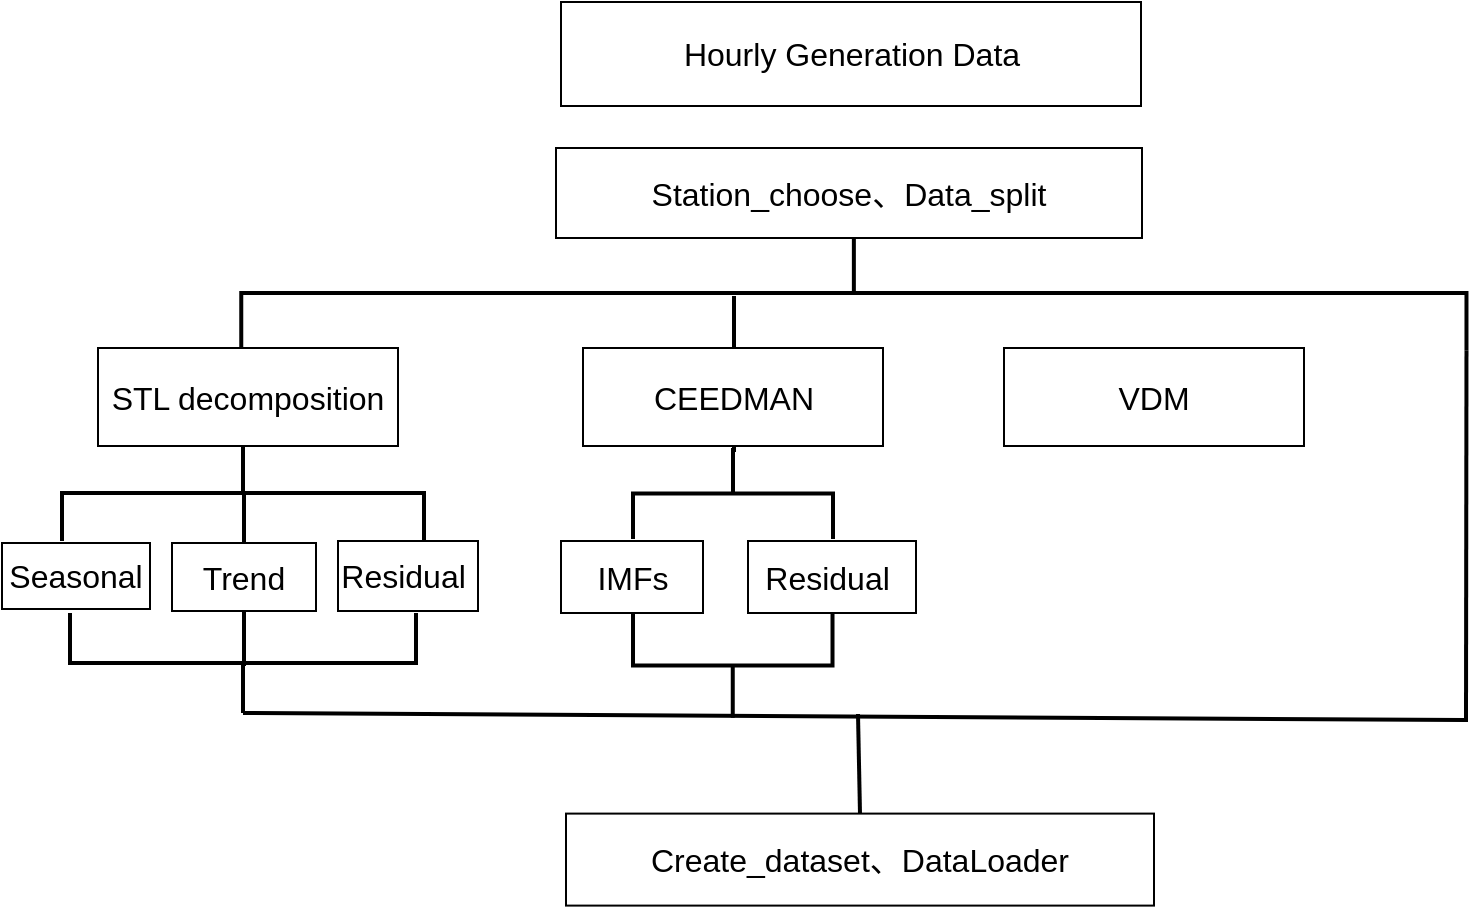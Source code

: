 <mxfile version="22.0.4" type="github">
  <diagram name="第 1 页" id="D1y-kB-iO0TeHFNhinsc">
    <mxGraphModel dx="2170" dy="1910" grid="0" gridSize="10" guides="1" tooltips="1" connect="1" arrows="1" fold="1" page="0" pageScale="1" pageWidth="827" pageHeight="1169" math="0" shadow="0">
      <root>
        <mxCell id="0" />
        <mxCell id="1" parent="0" />
        <mxCell id="RXi_wMUB_hGZu7r0UNF7-37" value="" style="strokeWidth=2;html=1;shape=mxgraph.flowchart.annotation_2;align=left;labelPosition=right;pointerEvents=1;fontSize=16;rotation=90;" vertex="1" parent="1">
          <mxGeometry x="80.5" y="-69" width="48" height="181" as="geometry" />
        </mxCell>
        <mxCell id="RXi_wMUB_hGZu7r0UNF7-32" value="" style="strokeWidth=2;html=1;shape=mxgraph.flowchart.annotation_2;align=left;labelPosition=right;pointerEvents=1;fontSize=16;rotation=90;" vertex="1" parent="1">
          <mxGeometry x="381.06" y="-384.81" width="57.75" height="612.61" as="geometry" />
        </mxCell>
        <mxCell id="RXi_wMUB_hGZu7r0UNF7-1" value="Hourly Generation Data" style="rounded=0;whiteSpace=wrap;html=1;fontSize=16;" vertex="1" parent="1">
          <mxGeometry x="263.5" y="-224" width="290" height="52" as="geometry" />
        </mxCell>
        <mxCell id="RXi_wMUB_hGZu7r0UNF7-2" value="Station_choose、Data_split" style="rounded=0;whiteSpace=wrap;html=1;fontSize=16;" vertex="1" parent="1">
          <mxGeometry x="261" y="-151" width="293" height="45" as="geometry" />
        </mxCell>
        <mxCell id="RXi_wMUB_hGZu7r0UNF7-3" value="Create_dataset、DataLoader" style="rounded=0;whiteSpace=wrap;html=1;fontSize=16;" vertex="1" parent="1">
          <mxGeometry x="266" y="181.8" width="294" height="46" as="geometry" />
        </mxCell>
        <mxCell id="RXi_wMUB_hGZu7r0UNF7-4" value="STL decomposition" style="rounded=0;whiteSpace=wrap;html=1;fontSize=16;" vertex="1" parent="1">
          <mxGeometry x="32" y="-51" width="150" height="49" as="geometry" />
        </mxCell>
        <mxCell id="RXi_wMUB_hGZu7r0UNF7-5" value="VDM" style="rounded=0;whiteSpace=wrap;html=1;fontSize=16;" vertex="1" parent="1">
          <mxGeometry x="485" y="-51" width="150" height="49" as="geometry" />
        </mxCell>
        <mxCell id="RXi_wMUB_hGZu7r0UNF7-7" value="Seasonal" style="rounded=0;whiteSpace=wrap;html=1;fontSize=16;" vertex="1" parent="1">
          <mxGeometry x="-16" y="46.5" width="74" height="33" as="geometry" />
        </mxCell>
        <mxCell id="RXi_wMUB_hGZu7r0UNF7-9" value="Residual&amp;nbsp;" style="rounded=0;whiteSpace=wrap;html=1;fontSize=16;" vertex="1" parent="1">
          <mxGeometry x="152" y="45.5" width="70" height="35" as="geometry" />
        </mxCell>
        <mxCell id="RXi_wMUB_hGZu7r0UNF7-13" value="" style="endArrow=none;html=1;rounded=0;fontSize=12;startSize=8;endSize=8;curved=1;exitX=0.47;exitY=0.503;exitDx=0;exitDy=0;strokeWidth=2;exitPerimeter=0;" edge="1" parent="1" source="RXi_wMUB_hGZu7r0UNF7-34">
          <mxGeometry width="50" height="50" relative="1" as="geometry">
            <mxPoint x="106" y="41.5" as="sourcePoint" />
            <mxPoint x="105" y="22" as="targetPoint" />
          </mxGeometry>
        </mxCell>
        <mxCell id="RXi_wMUB_hGZu7r0UNF7-19" value="IMFs" style="rounded=0;whiteSpace=wrap;html=1;fontSize=16;" vertex="1" parent="1">
          <mxGeometry x="263.5" y="45.5" width="71" height="36" as="geometry" />
        </mxCell>
        <mxCell id="RXi_wMUB_hGZu7r0UNF7-20" value="Residual&amp;nbsp;" style="rounded=0;whiteSpace=wrap;html=1;fontSize=16;" vertex="1" parent="1">
          <mxGeometry x="357" y="45.5" width="84" height="36" as="geometry" />
        </mxCell>
        <mxCell id="RXi_wMUB_hGZu7r0UNF7-28" value="" style="strokeWidth=2;html=1;shape=mxgraph.flowchart.annotation_2;align=left;labelPosition=right;pointerEvents=1;fontSize=16;rotation=-90;" vertex="1" parent="1">
          <mxGeometry x="323.19" y="57.82" width="52.38" height="99.75" as="geometry" />
        </mxCell>
        <mxCell id="RXi_wMUB_hGZu7r0UNF7-29" value="" style="strokeWidth=2;html=1;shape=mxgraph.flowchart.annotation_2;align=left;labelPosition=right;pointerEvents=1;fontSize=16;rotation=90;" vertex="1" parent="1">
          <mxGeometry x="326.75" y="-28.25" width="45.5" height="100" as="geometry" />
        </mxCell>
        <mxCell id="RXi_wMUB_hGZu7r0UNF7-34" value="" style="strokeWidth=2;html=1;shape=mxgraph.flowchart.annotation_2;align=left;labelPosition=right;pointerEvents=1;fontSize=16;rotation=-90;" vertex="1" parent="1">
          <mxGeometry x="79.5" y="20" width="50" height="173" as="geometry" />
        </mxCell>
        <mxCell id="RXi_wMUB_hGZu7r0UNF7-10" value="Trend" style="rounded=0;whiteSpace=wrap;html=1;fontSize=16;" vertex="1" parent="1">
          <mxGeometry x="69" y="46.5" width="72" height="34" as="geometry" />
        </mxCell>
        <mxCell id="RXi_wMUB_hGZu7r0UNF7-38" value="" style="endArrow=none;html=1;rounded=0;fontSize=12;startSize=8;endSize=8;curved=1;exitX=0;exitY=0.5;exitDx=0;exitDy=0;exitPerimeter=0;strokeWidth=2;" edge="1" parent="1" source="RXi_wMUB_hGZu7r0UNF7-34">
          <mxGeometry width="50" height="50" relative="1" as="geometry">
            <mxPoint x="128.5" y="171" as="sourcePoint" />
            <mxPoint x="715" y="135" as="targetPoint" />
          </mxGeometry>
        </mxCell>
        <mxCell id="RXi_wMUB_hGZu7r0UNF7-39" value="" style="endArrow=none;html=1;rounded=0;fontSize=12;startSize=8;endSize=8;curved=1;entryX=1;entryY=0;entryDx=0;entryDy=0;entryPerimeter=0;strokeWidth=2;" edge="1" parent="1" target="RXi_wMUB_hGZu7r0UNF7-32">
          <mxGeometry width="50" height="50" relative="1" as="geometry">
            <mxPoint x="716" y="136" as="sourcePoint" />
            <mxPoint x="721" y="-52" as="targetPoint" />
          </mxGeometry>
        </mxCell>
        <mxCell id="RXi_wMUB_hGZu7r0UNF7-40" value="" style="endArrow=none;html=1;rounded=0;fontSize=12;startSize=8;endSize=8;curved=1;strokeWidth=2;" edge="1" parent="1">
          <mxGeometry width="50" height="50" relative="1" as="geometry">
            <mxPoint x="350" y="1" as="sourcePoint" />
            <mxPoint x="350" y="-77" as="targetPoint" />
          </mxGeometry>
        </mxCell>
        <mxCell id="RXi_wMUB_hGZu7r0UNF7-6" value="CEEDMAN" style="rounded=0;whiteSpace=wrap;html=1;fontSize=16;" vertex="1" parent="1">
          <mxGeometry x="274.5" y="-51" width="150" height="49" as="geometry" />
        </mxCell>
        <mxCell id="RXi_wMUB_hGZu7r0UNF7-42" value="" style="endArrow=none;html=1;rounded=0;fontSize=12;startSize=8;endSize=8;curved=1;exitX=0.5;exitY=0;exitDx=0;exitDy=0;strokeWidth=2;" edge="1" parent="1" source="RXi_wMUB_hGZu7r0UNF7-3">
          <mxGeometry width="50" height="50" relative="1" as="geometry">
            <mxPoint x="414" y="130" as="sourcePoint" />
            <mxPoint x="412" y="132" as="targetPoint" />
          </mxGeometry>
        </mxCell>
      </root>
    </mxGraphModel>
  </diagram>
</mxfile>
